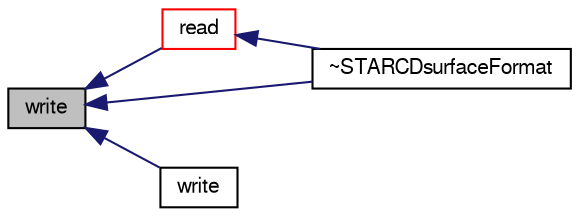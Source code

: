 digraph "write"
{
  bgcolor="transparent";
  edge [fontname="FreeSans",fontsize="10",labelfontname="FreeSans",labelfontsize="10"];
  node [fontname="FreeSans",fontsize="10",shape=record];
  rankdir="LR";
  Node181 [label="write",height=0.2,width=0.4,color="black", fillcolor="grey75", style="filled", fontcolor="black"];
  Node181 -> Node182 [dir="back",color="midnightblue",fontsize="10",style="solid",fontname="FreeSans"];
  Node182 [label="read",height=0.2,width=0.4,color="red",URL="$a29630.html#a464ebd67acbdff0014d4dae69e3ec4be",tooltip="Read from file. "];
  Node182 -> Node184 [dir="back",color="midnightblue",fontsize="10",style="solid",fontname="FreeSans"];
  Node184 [label="~STARCDsurfaceFormat",height=0.2,width=0.4,color="black",URL="$a29630.html#ac940642590532c74c635f981fea64836",tooltip="Destructor. "];
  Node181 -> Node185 [dir="back",color="midnightblue",fontsize="10",style="solid",fontname="FreeSans"];
  Node185 [label="write",height=0.2,width=0.4,color="black",URL="$a29630.html#a01c3b83ec613ee5baee3f67a188e98b1",tooltip="Write object. "];
  Node181 -> Node184 [dir="back",color="midnightblue",fontsize="10",style="solid",fontname="FreeSans"];
}
